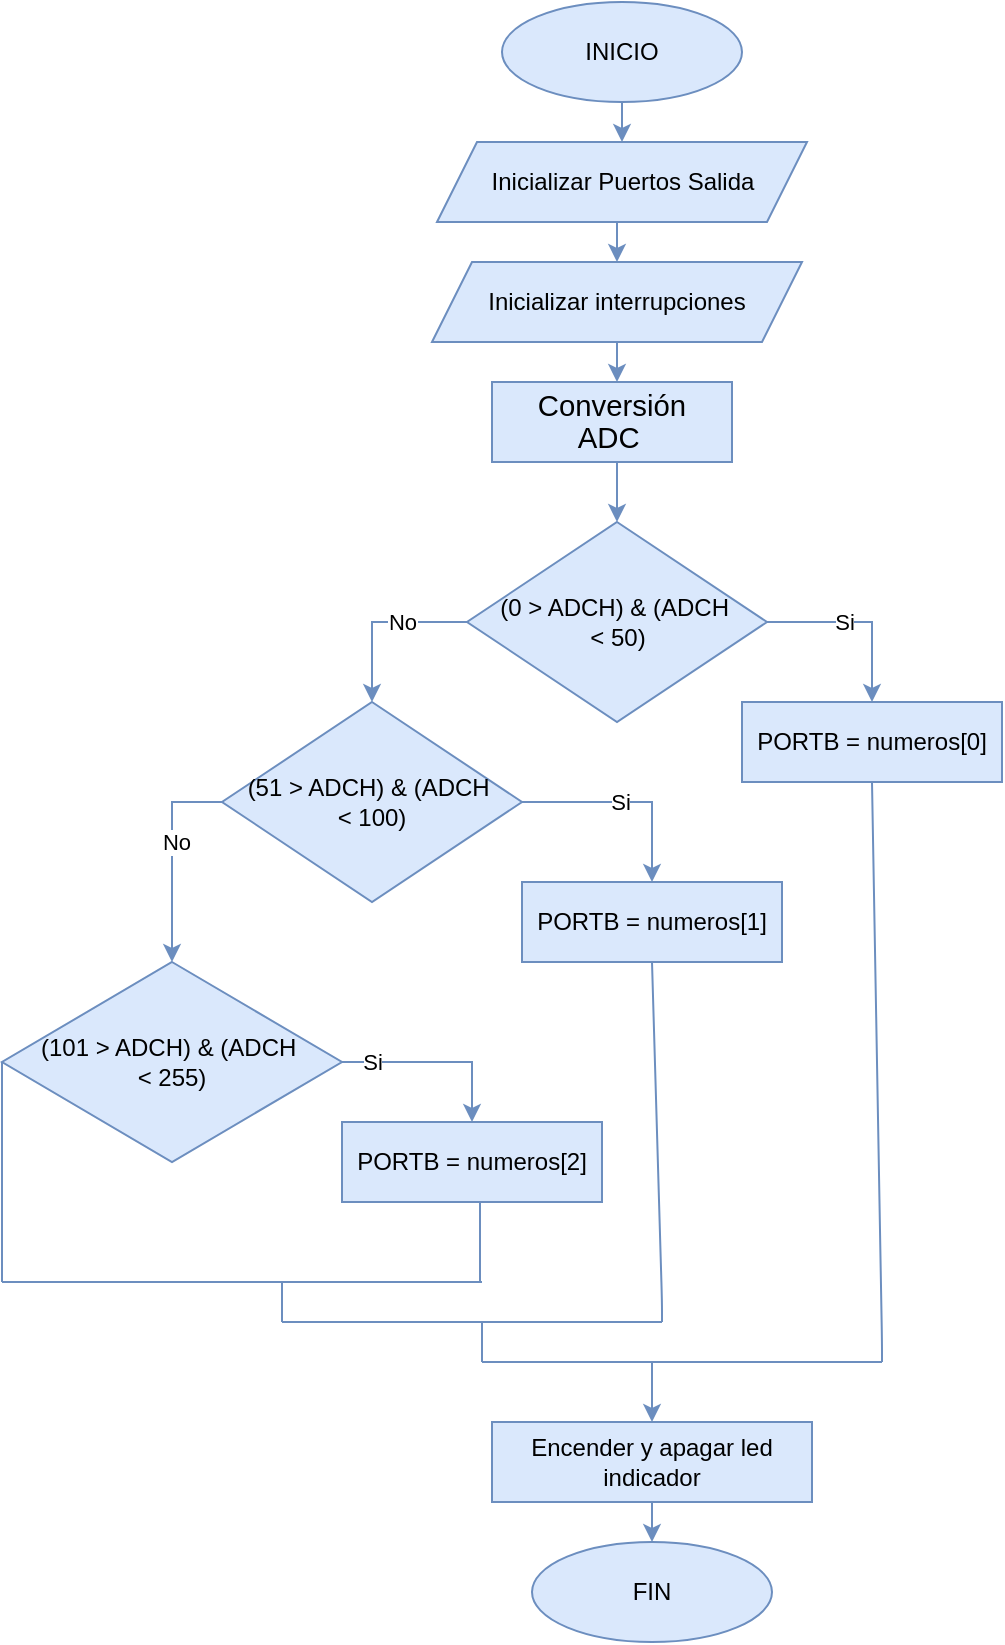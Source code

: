 <mxfile version="13.7.9" type="device"><diagram id="RkzGUc-kI-moD2gNVPd8" name="Página-1"><mxGraphModel dx="1086" dy="806" grid="1" gridSize="10" guides="1" tooltips="1" connect="1" arrows="1" fold="1" page="1" pageScale="1" pageWidth="827" pageHeight="1169" math="0" shadow="0"><root><mxCell id="0"/><mxCell id="1" parent="0"/><mxCell id="JSBFssbvFmGR2ezGC-rq-2" style="edgeStyle=orthogonalEdgeStyle;rounded=0;orthogonalLoop=1;jettySize=auto;html=1;exitX=0.5;exitY=1;exitDx=0;exitDy=0;entryX=0.5;entryY=0;entryDx=0;entryDy=0;fillColor=#dae8fc;strokeColor=#6c8ebf;fontFamily=Helvetica;fontSize=12;" parent="1" source="VUDF60SN61y1hMehMgix-1" target="JSBFssbvFmGR2ezGC-rq-1" edge="1"><mxGeometry relative="1" as="geometry"/></mxCell><mxCell id="VUDF60SN61y1hMehMgix-1" value="INICIO" style="ellipse;whiteSpace=wrap;html=1;fillColor=#dae8fc;strokeColor=#6c8ebf;fontFamily=Helvetica;fontSize=12;" parent="1" vertex="1"><mxGeometry x="310" y="60" width="120" height="50" as="geometry"/></mxCell><mxCell id="VUDF60SN61y1hMehMgix-5" value="FIN" style="ellipse;whiteSpace=wrap;html=1;fillColor=#dae8fc;strokeColor=#6c8ebf;fontFamily=Helvetica;fontSize=12;" parent="1" vertex="1"><mxGeometry x="325" y="830" width="120" height="50" as="geometry"/></mxCell><mxCell id="J6BRTuq1hJfzdSf7stNh-5" style="edgeStyle=orthogonalEdgeStyle;rounded=0;orthogonalLoop=1;jettySize=auto;html=1;exitX=0.5;exitY=1;exitDx=0;exitDy=0;entryX=0.5;entryY=0;entryDx=0;entryDy=0;fillColor=#dae8fc;strokeColor=#6c8ebf;fontFamily=Helvetica;fontSize=12;" parent="1" source="JSBFssbvFmGR2ezGC-rq-1" target="J6BRTuq1hJfzdSf7stNh-3" edge="1"><mxGeometry relative="1" as="geometry"/></mxCell><mxCell id="JSBFssbvFmGR2ezGC-rq-1" value="Inicializar Puertos Salida" style="shape=parallelogram;perimeter=parallelogramPerimeter;whiteSpace=wrap;html=1;fixedSize=1;fillColor=#dae8fc;strokeColor=#6c8ebf;fontFamily=Helvetica;fontSize=12;" parent="1" vertex="1"><mxGeometry x="277.5" y="130" width="185" height="40" as="geometry"/></mxCell><mxCell id="J6BRTuq1hJfzdSf7stNh-6" style="edgeStyle=orthogonalEdgeStyle;rounded=0;orthogonalLoop=1;jettySize=auto;html=1;exitX=0.5;exitY=1;exitDx=0;exitDy=0;entryX=0.5;entryY=0;entryDx=0;entryDy=0;fillColor=#dae8fc;strokeColor=#6c8ebf;fontFamily=Helvetica;fontSize=12;" parent="1" source="J6BRTuq1hJfzdSf7stNh-3" edge="1"><mxGeometry relative="1" as="geometry"><mxPoint x="367.5" y="250" as="targetPoint"/></mxGeometry></mxCell><mxCell id="J6BRTuq1hJfzdSf7stNh-3" value="Inicializar interrupciones" style="shape=parallelogram;perimeter=parallelogramPerimeter;whiteSpace=wrap;html=1;fixedSize=1;fillColor=#dae8fc;strokeColor=#6c8ebf;fontFamily=Helvetica;fontSize=12;" parent="1" vertex="1"><mxGeometry x="275" y="190" width="185" height="40" as="geometry"/></mxCell><mxCell id="n6zI1nKW1Zq788YTjJgg-5" style="edgeStyle=orthogonalEdgeStyle;rounded=0;orthogonalLoop=1;jettySize=auto;html=1;exitX=0.5;exitY=1;exitDx=0;exitDy=0;entryX=0.5;entryY=0;entryDx=0;entryDy=0;fontFamily=Helvetica;fontSize=12;fillColor=#dae8fc;strokeColor=#6c8ebf;" parent="1" source="n6zI1nKW1Zq788YTjJgg-2" edge="1" target="ApchEiSwwRkrf7nESvoA-1"><mxGeometry relative="1" as="geometry"><mxPoint x="367.5" y="310" as="targetPoint"/></mxGeometry></mxCell><mxCell id="n6zI1nKW1Zq788YTjJgg-2" value="&lt;span style=&quot;font-size: 11.0pt ; line-height: 107% ; font-family: &amp;#34;calibri&amp;#34; , sans-serif&quot;&gt;Conversión&lt;br/&gt;ADC&lt;/span&gt;&amp;nbsp;" style="rounded=0;whiteSpace=wrap;html=1;fillColor=#dae8fc;strokeColor=#6c8ebf;fontFamily=Helvetica;fontSize=12;" parent="1" vertex="1"><mxGeometry x="305" y="250" width="120" height="40" as="geometry"/></mxCell><mxCell id="ApchEiSwwRkrf7nESvoA-3" style="edgeStyle=orthogonalEdgeStyle;rounded=0;orthogonalLoop=1;jettySize=auto;html=1;exitX=1;exitY=0.5;exitDx=0;exitDy=0;fillColor=#dae8fc;strokeColor=#6c8ebf;" parent="1" source="ApchEiSwwRkrf7nESvoA-1" target="ApchEiSwwRkrf7nESvoA-2" edge="1"><mxGeometry relative="1" as="geometry"/></mxCell><mxCell id="ApchEiSwwRkrf7nESvoA-4" value="Si" style="edgeLabel;html=1;align=center;verticalAlign=middle;resizable=0;points=[];" parent="ApchEiSwwRkrf7nESvoA-3" vertex="1" connectable="0"><mxGeometry x="-0.176" relative="1" as="geometry"><mxPoint as="offset"/></mxGeometry></mxCell><mxCell id="ApchEiSwwRkrf7nESvoA-6" style="edgeStyle=orthogonalEdgeStyle;rounded=0;orthogonalLoop=1;jettySize=auto;html=1;exitX=0;exitY=0.5;exitDx=0;exitDy=0;fillColor=#dae8fc;strokeColor=#6c8ebf;" parent="1" source="ApchEiSwwRkrf7nESvoA-1" target="ApchEiSwwRkrf7nESvoA-5" edge="1"><mxGeometry relative="1" as="geometry"/></mxCell><mxCell id="ApchEiSwwRkrf7nESvoA-7" value="No" style="edgeLabel;html=1;align=center;verticalAlign=middle;resizable=0;points=[];" parent="ApchEiSwwRkrf7nESvoA-6" vertex="1" connectable="0"><mxGeometry x="-0.691" y="1" relative="1" as="geometry"><mxPoint x="-18.79" y="-1.01" as="offset"/></mxGeometry></mxCell><mxCell id="ApchEiSwwRkrf7nESvoA-1" value="(0 &amp;gt; ADCH) &amp;amp; (ADCH&amp;nbsp;&lt;br&gt;&amp;lt; 50)" style="rhombus;whiteSpace=wrap;html=1;fillColor=#dae8fc;strokeColor=#6c8ebf;" parent="1" vertex="1"><mxGeometry x="292.5" y="320" width="150" height="100" as="geometry"/></mxCell><mxCell id="ApchEiSwwRkrf7nESvoA-2" value="PORTB = numeros[0]" style="rounded=0;whiteSpace=wrap;html=1;fillColor=#dae8fc;strokeColor=#6c8ebf;fontFamily=Helvetica;fontSize=12;" parent="1" vertex="1"><mxGeometry x="430" y="410" width="130" height="40" as="geometry"/></mxCell><mxCell id="ApchEiSwwRkrf7nESvoA-10" style="edgeStyle=orthogonalEdgeStyle;rounded=0;orthogonalLoop=1;jettySize=auto;html=1;exitX=1;exitY=0.5;exitDx=0;exitDy=0;entryX=0.5;entryY=0;entryDx=0;entryDy=0;fillColor=#dae8fc;strokeColor=#6c8ebf;" parent="1" source="ApchEiSwwRkrf7nESvoA-5" target="ApchEiSwwRkrf7nESvoA-9" edge="1"><mxGeometry relative="1" as="geometry"/></mxCell><mxCell id="ApchEiSwwRkrf7nESvoA-11" value="Si" style="edgeLabel;html=1;align=center;verticalAlign=middle;resizable=0;points=[];" parent="ApchEiSwwRkrf7nESvoA-10" vertex="1" connectable="0"><mxGeometry x="-0.068" relative="1" as="geometry"><mxPoint as="offset"/></mxGeometry></mxCell><mxCell id="ApchEiSwwRkrf7nESvoA-12" style="edgeStyle=orthogonalEdgeStyle;rounded=0;orthogonalLoop=1;jettySize=auto;html=1;exitX=0;exitY=0.5;exitDx=0;exitDy=0;entryX=0.5;entryY=0;entryDx=0;entryDy=0;fillColor=#dae8fc;strokeColor=#6c8ebf;" parent="1" source="ApchEiSwwRkrf7nESvoA-5" target="ApchEiSwwRkrf7nESvoA-8" edge="1"><mxGeometry relative="1" as="geometry"/></mxCell><mxCell id="ApchEiSwwRkrf7nESvoA-13" value="No" style="edgeLabel;html=1;align=center;verticalAlign=middle;resizable=0;points=[];" parent="ApchEiSwwRkrf7nESvoA-12" vertex="1" connectable="0"><mxGeometry x="-0.139" y="2" relative="1" as="geometry"><mxPoint as="offset"/></mxGeometry></mxCell><mxCell id="ApchEiSwwRkrf7nESvoA-5" value="(51 &amp;gt; ADCH) &amp;amp; (ADCH&amp;nbsp;&lt;br&gt;&amp;lt; 100)" style="rhombus;whiteSpace=wrap;html=1;fillColor=#dae8fc;strokeColor=#6c8ebf;" parent="1" vertex="1"><mxGeometry x="170" y="410" width="150" height="100" as="geometry"/></mxCell><mxCell id="ApchEiSwwRkrf7nESvoA-15" style="edgeStyle=orthogonalEdgeStyle;rounded=0;orthogonalLoop=1;jettySize=auto;html=1;exitX=1;exitY=0.5;exitDx=0;exitDy=0;fillColor=#dae8fc;strokeColor=#6c8ebf;" parent="1" source="ApchEiSwwRkrf7nESvoA-8" target="ApchEiSwwRkrf7nESvoA-14" edge="1"><mxGeometry relative="1" as="geometry"/></mxCell><mxCell id="ApchEiSwwRkrf7nESvoA-16" value="Si" style="edgeLabel;html=1;align=center;verticalAlign=middle;resizable=0;points=[];" parent="ApchEiSwwRkrf7nESvoA-15" vertex="1" connectable="0"><mxGeometry x="0.088" y="-4" relative="1" as="geometry"><mxPoint x="-36.63" y="-4" as="offset"/></mxGeometry></mxCell><mxCell id="ApchEiSwwRkrf7nESvoA-8" value="(101 &amp;gt; ADCH) &amp;amp; (ADCH&amp;nbsp;&lt;br&gt;&amp;lt; 255)" style="rhombus;whiteSpace=wrap;html=1;fillColor=#dae8fc;strokeColor=#6c8ebf;" parent="1" vertex="1"><mxGeometry x="60" y="540" width="170" height="100" as="geometry"/></mxCell><mxCell id="ApchEiSwwRkrf7nESvoA-9" value="PORTB = numeros[1]" style="rounded=0;whiteSpace=wrap;html=1;fillColor=#dae8fc;strokeColor=#6c8ebf;fontFamily=Helvetica;fontSize=12;" parent="1" vertex="1"><mxGeometry x="320" y="500" width="130" height="40" as="geometry"/></mxCell><mxCell id="ApchEiSwwRkrf7nESvoA-14" value="PORTB = numeros[2]" style="rounded=0;whiteSpace=wrap;html=1;fillColor=#dae8fc;strokeColor=#6c8ebf;fontFamily=Helvetica;fontSize=12;" parent="1" vertex="1"><mxGeometry x="230" y="620" width="130" height="40" as="geometry"/></mxCell><mxCell id="ApchEiSwwRkrf7nESvoA-19" value="" style="endArrow=none;html=1;entryX=0;entryY=0.5;entryDx=0;entryDy=0;fillColor=#dae8fc;strokeColor=#6c8ebf;" parent="1" target="ApchEiSwwRkrf7nESvoA-8" edge="1"><mxGeometry width="50" height="50" relative="1" as="geometry"><mxPoint x="60" y="700" as="sourcePoint"/><mxPoint x="60" y="620" as="targetPoint"/></mxGeometry></mxCell><mxCell id="ApchEiSwwRkrf7nESvoA-20" value="" style="endArrow=none;html=1;fillColor=#dae8fc;strokeColor=#6c8ebf;" parent="1" edge="1"><mxGeometry width="50" height="50" relative="1" as="geometry"><mxPoint x="60" y="700" as="sourcePoint"/><mxPoint x="300" y="700" as="targetPoint"/></mxGeometry></mxCell><mxCell id="ApchEiSwwRkrf7nESvoA-21" value="" style="endArrow=none;html=1;entryX=0.5;entryY=1;entryDx=0;entryDy=0;fillColor=#dae8fc;strokeColor=#6c8ebf;" parent="1" edge="1"><mxGeometry width="50" height="50" relative="1" as="geometry"><mxPoint x="299" y="700" as="sourcePoint"/><mxPoint x="299.0" y="660" as="targetPoint"/><Array as="points"><mxPoint x="299" y="670"/></Array></mxGeometry></mxCell><mxCell id="ApchEiSwwRkrf7nESvoA-25" value="" style="endArrow=none;html=1;entryX=0.5;entryY=1;entryDx=0;entryDy=0;fillColor=#dae8fc;strokeColor=#6c8ebf;" parent="1" edge="1"><mxGeometry width="50" height="50" relative="1" as="geometry"><mxPoint x="390" y="720" as="sourcePoint"/><mxPoint x="385" y="540" as="targetPoint"/><Array as="points"><mxPoint x="390" y="710"/></Array></mxGeometry></mxCell><mxCell id="ApchEiSwwRkrf7nESvoA-26" value="" style="endArrow=none;html=1;fillColor=#dae8fc;strokeColor=#6c8ebf;" parent="1" edge="1"><mxGeometry width="50" height="50" relative="1" as="geometry"><mxPoint x="200" y="720" as="sourcePoint"/><mxPoint x="390" y="720" as="targetPoint"/></mxGeometry></mxCell><mxCell id="ApchEiSwwRkrf7nESvoA-27" value="" style="endArrow=none;html=1;fillColor=#dae8fc;strokeColor=#6c8ebf;" parent="1" edge="1"><mxGeometry width="50" height="50" relative="1" as="geometry"><mxPoint x="200" y="720" as="sourcePoint"/><mxPoint x="200" y="700" as="targetPoint"/></mxGeometry></mxCell><mxCell id="ApchEiSwwRkrf7nESvoA-29" value="" style="endArrow=none;html=1;fillColor=#dae8fc;strokeColor=#6c8ebf;" parent="1" edge="1"><mxGeometry width="50" height="50" relative="1" as="geometry"><mxPoint x="300" y="740" as="sourcePoint"/><mxPoint x="500" y="740" as="targetPoint"/></mxGeometry></mxCell><mxCell id="ApchEiSwwRkrf7nESvoA-30" value="" style="endArrow=none;html=1;fillColor=#dae8fc;strokeColor=#6c8ebf;" parent="1" edge="1"><mxGeometry width="50" height="50" relative="1" as="geometry"><mxPoint x="300" y="740" as="sourcePoint"/><mxPoint x="300" y="720" as="targetPoint"/></mxGeometry></mxCell><mxCell id="ApchEiSwwRkrf7nESvoA-31" value="" style="endArrow=none;html=1;entryX=0.5;entryY=1;entryDx=0;entryDy=0;fillColor=#dae8fc;strokeColor=#6c8ebf;" parent="1" target="ApchEiSwwRkrf7nESvoA-2" edge="1"><mxGeometry width="50" height="50" relative="1" as="geometry"><mxPoint x="500" y="740" as="sourcePoint"/><mxPoint x="475" y="630" as="targetPoint"/><Array as="points"><mxPoint x="500" y="730"/></Array></mxGeometry></mxCell><mxCell id="0ctlCvz9c6bCZ0pUFpPw-3" style="edgeStyle=orthogonalEdgeStyle;rounded=0;orthogonalLoop=1;jettySize=auto;html=1;exitX=0.5;exitY=1;exitDx=0;exitDy=0;entryX=0.5;entryY=0;entryDx=0;entryDy=0;fillColor=#dae8fc;strokeColor=#6c8ebf;" edge="1" parent="1" source="0ctlCvz9c6bCZ0pUFpPw-1" target="VUDF60SN61y1hMehMgix-5"><mxGeometry relative="1" as="geometry"/></mxCell><mxCell id="0ctlCvz9c6bCZ0pUFpPw-1" value="Encender y apagar led indicador" style="rounded=0;whiteSpace=wrap;html=1;fillColor=#dae8fc;strokeColor=#6c8ebf;fontFamily=Helvetica;fontSize=12;" vertex="1" parent="1"><mxGeometry x="305" y="770" width="160" height="40" as="geometry"/></mxCell><mxCell id="0ctlCvz9c6bCZ0pUFpPw-2" value="" style="endArrow=classic;html=1;entryX=0.5;entryY=0;entryDx=0;entryDy=0;fillColor=#dae8fc;strokeColor=#6c8ebf;" edge="1" parent="1" target="0ctlCvz9c6bCZ0pUFpPw-1"><mxGeometry width="50" height="50" relative="1" as="geometry"><mxPoint x="385" y="740" as="sourcePoint"/><mxPoint x="430" y="690" as="targetPoint"/></mxGeometry></mxCell></root></mxGraphModel></diagram></mxfile>